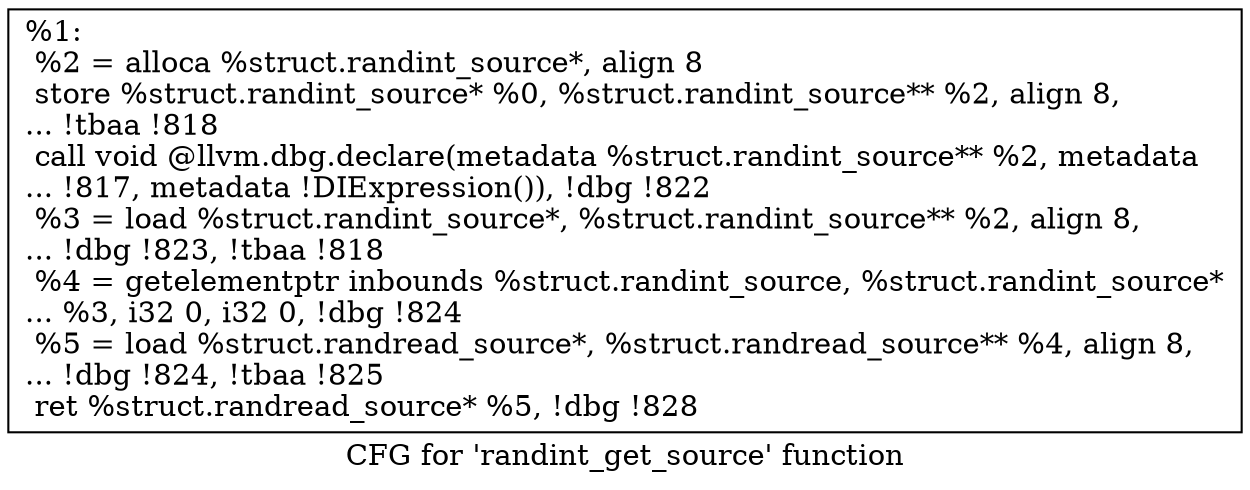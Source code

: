 digraph "CFG for 'randint_get_source' function" {
	label="CFG for 'randint_get_source' function";

	Node0x141ecd0 [shape=record,label="{%1:\l  %2 = alloca %struct.randint_source*, align 8\l  store %struct.randint_source* %0, %struct.randint_source** %2, align 8,\l... !tbaa !818\l  call void @llvm.dbg.declare(metadata %struct.randint_source** %2, metadata\l... !817, metadata !DIExpression()), !dbg !822\l  %3 = load %struct.randint_source*, %struct.randint_source** %2, align 8,\l... !dbg !823, !tbaa !818\l  %4 = getelementptr inbounds %struct.randint_source, %struct.randint_source*\l... %3, i32 0, i32 0, !dbg !824\l  %5 = load %struct.randread_source*, %struct.randread_source** %4, align 8,\l... !dbg !824, !tbaa !825\l  ret %struct.randread_source* %5, !dbg !828\l}"];
}

